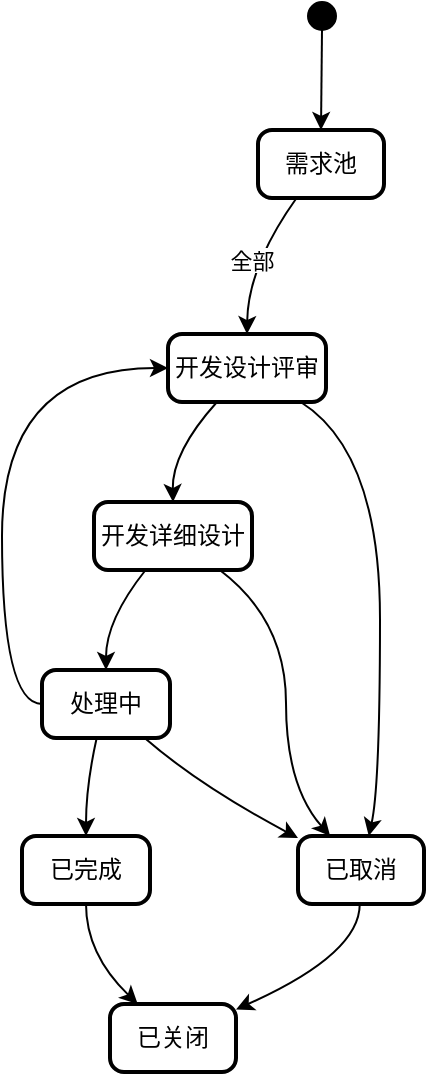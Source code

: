 <mxfile version="24.7.6">
  <diagram name="第 1 页" id="ENwdG04MEgDOj9etcdXg">
    <mxGraphModel dx="1018" dy="604" grid="1" gridSize="10" guides="1" tooltips="1" connect="1" arrows="1" fold="1" page="1" pageScale="1" pageWidth="827" pageHeight="1169" math="0" shadow="0">
      <root>
        <mxCell id="0" />
        <mxCell id="1" parent="0" />
        <mxCell id="UaM231QhjhA8vfNYBUGp-1" value="" style="ellipse;fillColor=strokeColor;" vertex="1" parent="1">
          <mxGeometry x="163" y="20" width="14" height="14" as="geometry" />
        </mxCell>
        <mxCell id="UaM231QhjhA8vfNYBUGp-2" value="需求池" style="rounded=1;absoluteArcSize=1;arcSize=14;whiteSpace=wrap;strokeWidth=2;" vertex="1" parent="1">
          <mxGeometry x="138" y="84" width="63" height="34" as="geometry" />
        </mxCell>
        <mxCell id="UaM231QhjhA8vfNYBUGp-3" value="开发设计评审" style="rounded=1;absoluteArcSize=1;arcSize=14;whiteSpace=wrap;strokeWidth=2;" vertex="1" parent="1">
          <mxGeometry x="93" y="186" width="79" height="34" as="geometry" />
        </mxCell>
        <mxCell id="UaM231QhjhA8vfNYBUGp-4" value="开发详细设计" style="rounded=1;absoluteArcSize=1;arcSize=14;whiteSpace=wrap;strokeWidth=2;" vertex="1" parent="1">
          <mxGeometry x="56" y="270" width="79" height="34" as="geometry" />
        </mxCell>
        <mxCell id="UaM231QhjhA8vfNYBUGp-24" style="edgeStyle=orthogonalEdgeStyle;rounded=0;orthogonalLoop=1;jettySize=auto;html=1;exitX=0;exitY=0.5;exitDx=0;exitDy=0;entryX=0;entryY=0.5;entryDx=0;entryDy=0;curved=1;" edge="1" parent="1" source="UaM231QhjhA8vfNYBUGp-5" target="UaM231QhjhA8vfNYBUGp-3">
          <mxGeometry relative="1" as="geometry" />
        </mxCell>
        <mxCell id="UaM231QhjhA8vfNYBUGp-5" value="处理中" style="rounded=1;absoluteArcSize=1;arcSize=14;whiteSpace=wrap;strokeWidth=2;" vertex="1" parent="1">
          <mxGeometry x="30" y="354" width="64" height="34" as="geometry" />
        </mxCell>
        <mxCell id="UaM231QhjhA8vfNYBUGp-6" value="已完成" style="rounded=1;absoluteArcSize=1;arcSize=14;whiteSpace=wrap;strokeWidth=2;" vertex="1" parent="1">
          <mxGeometry x="20" y="437" width="64" height="34" as="geometry" />
        </mxCell>
        <mxCell id="UaM231QhjhA8vfNYBUGp-7" value="已关闭" style="rounded=1;absoluteArcSize=1;arcSize=14;whiteSpace=wrap;strokeWidth=2;" vertex="1" parent="1">
          <mxGeometry x="64" y="521" width="63" height="34" as="geometry" />
        </mxCell>
        <mxCell id="UaM231QhjhA8vfNYBUGp-8" value="已取消" style="rounded=1;absoluteArcSize=1;arcSize=14;whiteSpace=wrap;strokeWidth=2;" vertex="1" parent="1">
          <mxGeometry x="158" y="437" width="63" height="34" as="geometry" />
        </mxCell>
        <mxCell id="UaM231QhjhA8vfNYBUGp-9" value="" style="curved=1;startArrow=none;;exitX=0.48;exitY=1;entryX=0.5;entryY=0;rounded=0;" edge="1" parent="1" source="UaM231QhjhA8vfNYBUGp-1" target="UaM231QhjhA8vfNYBUGp-2">
          <mxGeometry relative="1" as="geometry">
            <Array as="points" />
          </mxGeometry>
        </mxCell>
        <mxCell id="UaM231QhjhA8vfNYBUGp-10" value="全部" style="curved=1;startArrow=none;;exitX=0.31;exitY=0.99;entryX=0.5;entryY=0.01;rounded=0;" edge="1" parent="1" source="UaM231QhjhA8vfNYBUGp-2" target="UaM231QhjhA8vfNYBUGp-3">
          <mxGeometry relative="1" as="geometry">
            <Array as="points">
              <mxPoint x="133" y="152" />
            </Array>
          </mxGeometry>
        </mxCell>
        <mxCell id="UaM231QhjhA8vfNYBUGp-11" value="" style="curved=1;startArrow=none;;exitX=0.31;exitY=1;entryX=0.5;entryY=0;rounded=0;" edge="1" parent="1" source="UaM231QhjhA8vfNYBUGp-3" target="UaM231QhjhA8vfNYBUGp-4">
          <mxGeometry relative="1" as="geometry">
            <Array as="points">
              <mxPoint x="95" y="245" />
            </Array>
          </mxGeometry>
        </mxCell>
        <mxCell id="UaM231QhjhA8vfNYBUGp-12" value="" style="curved=1;startArrow=none;;exitX=0.33;exitY=0.99;entryX=0.5;entryY=-0.01;rounded=0;" edge="1" parent="1" source="UaM231QhjhA8vfNYBUGp-4" target="UaM231QhjhA8vfNYBUGp-5">
          <mxGeometry relative="1" as="geometry">
            <Array as="points">
              <mxPoint x="62" y="329" />
            </Array>
          </mxGeometry>
        </mxCell>
        <mxCell id="UaM231QhjhA8vfNYBUGp-13" value="" style="curved=1;startArrow=none;;exitX=0.43;exitY=0.98;entryX=0.5;entryY=0.01;rounded=0;" edge="1" parent="1" source="UaM231QhjhA8vfNYBUGp-5" target="UaM231QhjhA8vfNYBUGp-6">
          <mxGeometry relative="1" as="geometry">
            <Array as="points">
              <mxPoint x="52" y="412" />
            </Array>
          </mxGeometry>
        </mxCell>
        <mxCell id="UaM231QhjhA8vfNYBUGp-14" value="" style="curved=1;startArrow=none;;exitX=0.5;exitY=1;entryX=0.22;entryY=0;rounded=0;" edge="1" parent="1" source="UaM231QhjhA8vfNYBUGp-6" target="UaM231QhjhA8vfNYBUGp-7">
          <mxGeometry relative="1" as="geometry">
            <Array as="points">
              <mxPoint x="52" y="496" />
            </Array>
          </mxGeometry>
        </mxCell>
        <mxCell id="UaM231QhjhA8vfNYBUGp-15" value="" style="curved=1;startArrow=none;;exitX=0.79;exitY=0.98;entryX=-0.01;entryY=0.02;rounded=0;" edge="1" parent="1" source="UaM231QhjhA8vfNYBUGp-5" target="UaM231QhjhA8vfNYBUGp-8">
          <mxGeometry relative="1" as="geometry">
            <Array as="points">
              <mxPoint x="109" y="412" />
            </Array>
          </mxGeometry>
        </mxCell>
        <mxCell id="UaM231QhjhA8vfNYBUGp-16" value="" style="curved=1;startArrow=none;;exitX=0.49;exitY=1;entryX=1;entryY=0.08;rounded=0;" edge="1" parent="1" source="UaM231QhjhA8vfNYBUGp-8" target="UaM231QhjhA8vfNYBUGp-7">
          <mxGeometry relative="1" as="geometry">
            <Array as="points">
              <mxPoint x="189" y="496" />
            </Array>
          </mxGeometry>
        </mxCell>
        <mxCell id="UaM231QhjhA8vfNYBUGp-17" value="" style="curved=1;startArrow=none;;exitX=0.84;exitY=1;entryX=0.56;entryY=0.01;rounded=0;" edge="1" parent="1" source="UaM231QhjhA8vfNYBUGp-3" target="UaM231QhjhA8vfNYBUGp-8">
          <mxGeometry relative="1" as="geometry">
            <Array as="points">
              <mxPoint x="199" y="245" />
              <mxPoint x="199" y="412" />
            </Array>
          </mxGeometry>
        </mxCell>
        <mxCell id="UaM231QhjhA8vfNYBUGp-18" value="" style="curved=1;startArrow=none;;exitX=0.79;exitY=0.99;entryX=0.26;entryY=0.01;rounded=0;" edge="1" parent="1" source="UaM231QhjhA8vfNYBUGp-4" target="UaM231QhjhA8vfNYBUGp-8">
          <mxGeometry relative="1" as="geometry">
            <Array as="points">
              <mxPoint x="152" y="329" />
              <mxPoint x="152" y="412" />
            </Array>
          </mxGeometry>
        </mxCell>
      </root>
    </mxGraphModel>
  </diagram>
</mxfile>
